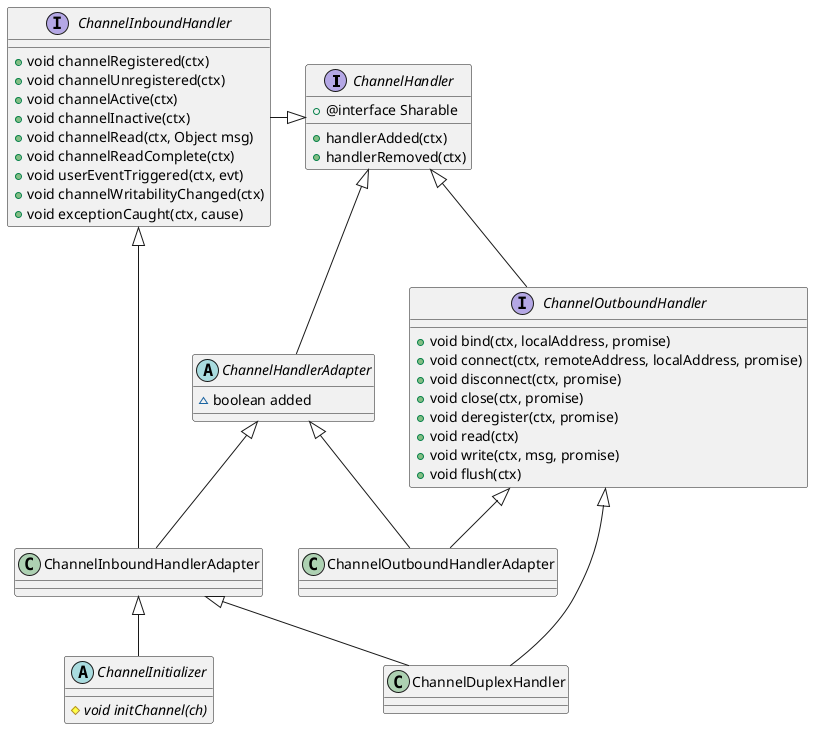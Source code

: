 ```uml
@startuml

ChannelHandler <|-left- ChannelInboundHandler
ChannelHandler <|-right- ChannelOutboundHandler

ChannelHandler <|-- ChannelHandlerAdapter

ChannelInboundHandler <|-- ChannelInboundHandlerAdapter
ChannelHandlerAdapter <|-- ChannelInboundHandlerAdapter

ChannelOutboundHandler <|-- ChannelOutboundHandlerAdapter
ChannelHandlerAdapter <|-- ChannelOutboundHandlerAdapter

ChannelInboundHandlerAdapter <|-- ChannelDuplexHandler
ChannelOutboundHandler <|-- ChannelDuplexHandler

ChannelInboundHandlerAdapter <|-- ChannelInitializer

interface ChannelHandler {
+ handlerAdded(ctx)
+ handlerRemoved(ctx)
+ @interface Sharable
}

interface ChannelInboundHandler {
+ void channelRegistered(ctx)
+ void channelUnregistered(ctx)
+ void channelActive(ctx)
+ void channelInactive(ctx)
+ void channelRead(ctx, Object msg)
+ void channelReadComplete(ctx)
+ void userEventTriggered(ctx, evt)
+ void channelWritabilityChanged(ctx)
+ void exceptionCaught(ctx, cause)
}

interface ChannelOutboundHandler {
+ void bind(ctx, localAddress, promise)
+ void connect(ctx, remoteAddress, localAddress, promise)
+ void disconnect(ctx, promise)
+ void close(ctx, promise)
+ void deregister(ctx, promise)
+ void read(ctx)
+ void write(ctx, msg, promise)
+ void flush(ctx)
}

abstract class ChannelHandlerAdapter {
~ boolean added
}

class ChannelInboundHandlerAdapter {
}

class ChannelOutboundHandlerAdapter {
}

class ChannelDuplexHandler {
}

abstract ChannelInitializer {
# {abstract} void initChannel(ch)
}

@enduml
```